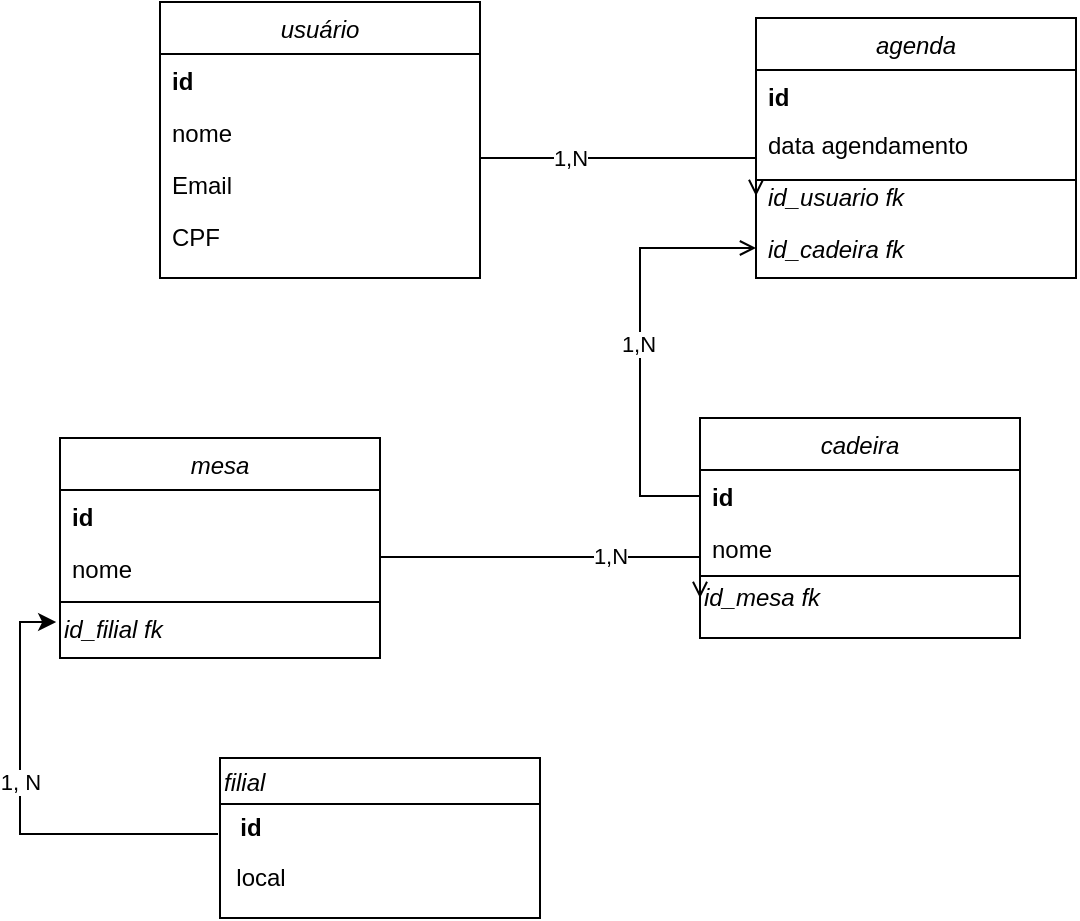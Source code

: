 <mxfile version="15.0.6" type="github">
  <diagram id="C5RBs43oDa-KdzZeNtuy" name="Page-1">
    <mxGraphModel dx="782" dy="468" grid="1" gridSize="10" guides="1" tooltips="1" connect="1" arrows="1" fold="1" page="1" pageScale="1" pageWidth="827" pageHeight="1169" math="0" shadow="0">
      <root>
        <mxCell id="WIyWlLk6GJQsqaUBKTNV-0" />
        <mxCell id="WIyWlLk6GJQsqaUBKTNV-1" parent="WIyWlLk6GJQsqaUBKTNV-0" />
        <mxCell id="zkfFHV4jXpPFQw0GAbJ--0" value="usuário" style="swimlane;fontStyle=2;align=center;verticalAlign=top;childLayout=stackLayout;horizontal=1;startSize=26;horizontalStack=0;resizeParent=1;resizeLast=0;collapsible=1;marginBottom=0;rounded=0;shadow=0;strokeWidth=1;" parent="WIyWlLk6GJQsqaUBKTNV-1" vertex="1">
          <mxGeometry x="210" y="112" width="160" height="138" as="geometry">
            <mxRectangle x="230" y="140" width="160" height="26" as="alternateBounds" />
          </mxGeometry>
        </mxCell>
        <mxCell id="zkfFHV4jXpPFQw0GAbJ--1" value="id" style="text;align=left;verticalAlign=top;spacingLeft=4;spacingRight=4;overflow=hidden;rotatable=0;points=[[0,0.5],[1,0.5]];portConstraint=eastwest;fontStyle=1" parent="zkfFHV4jXpPFQw0GAbJ--0" vertex="1">
          <mxGeometry y="26" width="160" height="26" as="geometry" />
        </mxCell>
        <mxCell id="zkfFHV4jXpPFQw0GAbJ--2" value="nome" style="text;align=left;verticalAlign=top;spacingLeft=4;spacingRight=4;overflow=hidden;rotatable=0;points=[[0,0.5],[1,0.5]];portConstraint=eastwest;rounded=0;shadow=0;html=0;" parent="zkfFHV4jXpPFQw0GAbJ--0" vertex="1">
          <mxGeometry y="52" width="160" height="26" as="geometry" />
        </mxCell>
        <mxCell id="zkfFHV4jXpPFQw0GAbJ--3" value="Email" style="text;align=left;verticalAlign=top;spacingLeft=4;spacingRight=4;overflow=hidden;rotatable=0;points=[[0,0.5],[1,0.5]];portConstraint=eastwest;rounded=0;shadow=0;html=0;" parent="zkfFHV4jXpPFQw0GAbJ--0" vertex="1">
          <mxGeometry y="78" width="160" height="26" as="geometry" />
        </mxCell>
        <mxCell id="zkfFHV4jXpPFQw0GAbJ--5" value="CPF" style="text;align=left;verticalAlign=top;spacingLeft=4;spacingRight=4;overflow=hidden;rotatable=0;points=[[0,0.5],[1,0.5]];portConstraint=eastwest;" parent="zkfFHV4jXpPFQw0GAbJ--0" vertex="1">
          <mxGeometry y="104" width="160" height="26" as="geometry" />
        </mxCell>
        <mxCell id="zkfFHV4jXpPFQw0GAbJ--6" value="mesa" style="swimlane;fontStyle=2;align=center;verticalAlign=top;childLayout=stackLayout;horizontal=1;startSize=26;horizontalStack=0;resizeParent=1;resizeLast=0;collapsible=1;marginBottom=0;rounded=0;shadow=0;strokeWidth=1;" parent="WIyWlLk6GJQsqaUBKTNV-1" vertex="1">
          <mxGeometry x="160" y="330" width="160" height="110" as="geometry">
            <mxRectangle x="130" y="380" width="160" height="26" as="alternateBounds" />
          </mxGeometry>
        </mxCell>
        <mxCell id="zkfFHV4jXpPFQw0GAbJ--7" value="id" style="text;align=left;verticalAlign=top;spacingLeft=4;spacingRight=4;overflow=hidden;rotatable=0;points=[[0,0.5],[1,0.5]];portConstraint=eastwest;fontStyle=1" parent="zkfFHV4jXpPFQw0GAbJ--6" vertex="1">
          <mxGeometry y="26" width="160" height="26" as="geometry" />
        </mxCell>
        <mxCell id="zkfFHV4jXpPFQw0GAbJ--8" value="nome" style="text;align=left;verticalAlign=top;spacingLeft=4;spacingRight=4;overflow=hidden;rotatable=0;points=[[0,0.5],[1,0.5]];portConstraint=eastwest;rounded=0;shadow=0;html=0;" parent="zkfFHV4jXpPFQw0GAbJ--6" vertex="1">
          <mxGeometry y="52" width="160" height="26" as="geometry" />
        </mxCell>
        <mxCell id="td22w356-7FwOScB1KCF-14" value="" style="line;html=1;strokeWidth=1;align=left;verticalAlign=middle;spacingTop=-1;spacingLeft=3;spacingRight=3;rotatable=0;labelPosition=right;points=[];portConstraint=eastwest;" vertex="1" parent="zkfFHV4jXpPFQw0GAbJ--6">
          <mxGeometry y="78" width="160" height="8" as="geometry" />
        </mxCell>
        <mxCell id="td22w356-7FwOScB1KCF-15" value="id_filial fk" style="text;html=1;align=left;verticalAlign=middle;resizable=0;points=[];autosize=1;strokeColor=none;fillColor=none;fontStyle=2" vertex="1" parent="zkfFHV4jXpPFQw0GAbJ--6">
          <mxGeometry y="86" width="160" height="20" as="geometry" />
        </mxCell>
        <mxCell id="zkfFHV4jXpPFQw0GAbJ--13" value="cadeira" style="swimlane;fontStyle=2;align=center;verticalAlign=top;childLayout=stackLayout;horizontal=1;startSize=26;horizontalStack=0;resizeParent=1;resizeLast=0;collapsible=1;marginBottom=0;rounded=0;shadow=0;strokeWidth=1;" parent="WIyWlLk6GJQsqaUBKTNV-1" vertex="1">
          <mxGeometry x="480" y="320" width="160" height="110" as="geometry">
            <mxRectangle x="340" y="380" width="170" height="26" as="alternateBounds" />
          </mxGeometry>
        </mxCell>
        <mxCell id="zkfFHV4jXpPFQw0GAbJ--14" value="id" style="text;align=left;verticalAlign=top;spacingLeft=4;spacingRight=4;overflow=hidden;rotatable=0;points=[[0,0.5],[1,0.5]];portConstraint=eastwest;fontStyle=1" parent="zkfFHV4jXpPFQw0GAbJ--13" vertex="1">
          <mxGeometry y="26" width="160" height="26" as="geometry" />
        </mxCell>
        <mxCell id="td22w356-7FwOScB1KCF-4" value="nome" style="text;align=left;verticalAlign=top;spacingLeft=4;spacingRight=4;overflow=hidden;rotatable=0;points=[[0,0.5],[1,0.5]];portConstraint=eastwest;" vertex="1" parent="zkfFHV4jXpPFQw0GAbJ--13">
          <mxGeometry y="52" width="160" height="26" as="geometry" />
        </mxCell>
        <mxCell id="zkfFHV4jXpPFQw0GAbJ--15" value="" style="line;html=1;strokeWidth=1;align=left;verticalAlign=middle;spacingTop=-1;spacingLeft=3;spacingRight=3;rotatable=0;labelPosition=right;points=[];portConstraint=eastwest;" parent="zkfFHV4jXpPFQw0GAbJ--13" vertex="1">
          <mxGeometry y="78" width="160" height="2" as="geometry" />
        </mxCell>
        <mxCell id="td22w356-7FwOScB1KCF-7" value="&lt;i&gt;id_mesa&amp;nbsp;fk&lt;/i&gt;" style="text;html=1;strokeColor=none;fillColor=none;align=left;verticalAlign=middle;whiteSpace=wrap;rounded=0;" vertex="1" parent="zkfFHV4jXpPFQw0GAbJ--13">
          <mxGeometry y="80" width="160" height="20" as="geometry" />
        </mxCell>
        <mxCell id="zkfFHV4jXpPFQw0GAbJ--17" value="agenda" style="swimlane;fontStyle=2;align=center;verticalAlign=top;childLayout=stackLayout;horizontal=1;startSize=26;horizontalStack=0;resizeParent=1;resizeLast=0;collapsible=1;marginBottom=0;rounded=0;shadow=0;strokeWidth=1;" parent="WIyWlLk6GJQsqaUBKTNV-1" vertex="1">
          <mxGeometry x="508" y="120" width="160" height="130" as="geometry">
            <mxRectangle x="550" y="140" width="160" height="26" as="alternateBounds" />
          </mxGeometry>
        </mxCell>
        <mxCell id="zkfFHV4jXpPFQw0GAbJ--18" value="id" style="text;align=left;verticalAlign=top;spacingLeft=4;spacingRight=4;overflow=hidden;rotatable=0;points=[[0,0.5],[1,0.5]];portConstraint=eastwest;fontStyle=1" parent="zkfFHV4jXpPFQw0GAbJ--17" vertex="1">
          <mxGeometry y="26" width="160" height="24" as="geometry" />
        </mxCell>
        <mxCell id="zkfFHV4jXpPFQw0GAbJ--19" value="data agendamento" style="text;align=left;verticalAlign=top;spacingLeft=4;spacingRight=4;overflow=hidden;rotatable=0;points=[[0,0.5],[1,0.5]];portConstraint=eastwest;rounded=0;shadow=0;html=0;" parent="zkfFHV4jXpPFQw0GAbJ--17" vertex="1">
          <mxGeometry y="50" width="160" height="26" as="geometry" />
        </mxCell>
        <mxCell id="zkfFHV4jXpPFQw0GAbJ--20" value="id_usuario fk" style="text;align=left;verticalAlign=top;spacingLeft=4;spacingRight=4;overflow=hidden;rotatable=0;points=[[0,0.5],[1,0.5]];portConstraint=eastwest;rounded=0;shadow=0;html=0;fontStyle=2" parent="zkfFHV4jXpPFQw0GAbJ--17" vertex="1">
          <mxGeometry y="76" width="160" height="26" as="geometry" />
        </mxCell>
        <mxCell id="zkfFHV4jXpPFQw0GAbJ--21" value="id_cadeira fk" style="text;align=left;verticalAlign=top;spacingLeft=4;spacingRight=4;overflow=hidden;rotatable=0;points=[[0,0.5],[1,0.5]];portConstraint=eastwest;rounded=0;shadow=0;html=0;fontStyle=2" parent="zkfFHV4jXpPFQw0GAbJ--17" vertex="1">
          <mxGeometry y="102" width="160" height="26" as="geometry" />
        </mxCell>
        <mxCell id="zkfFHV4jXpPFQw0GAbJ--26" value="" style="endArrow=open;shadow=0;strokeWidth=1;rounded=0;endFill=1;edgeStyle=elbowEdgeStyle;elbow=vertical;entryX=0;entryY=0.5;entryDx=0;entryDy=0;exitX=1;exitY=0.5;exitDx=0;exitDy=0;" parent="WIyWlLk6GJQsqaUBKTNV-1" source="zkfFHV4jXpPFQw0GAbJ--1" target="zkfFHV4jXpPFQw0GAbJ--20" edge="1">
          <mxGeometry x="0.5" y="41" relative="1" as="geometry">
            <mxPoint x="380" y="192" as="sourcePoint" />
            <mxPoint x="540" y="192" as="targetPoint" />
            <mxPoint x="-40" y="32" as="offset" />
            <Array as="points">
              <mxPoint x="480" y="190" />
              <mxPoint x="450" y="184" />
            </Array>
          </mxGeometry>
        </mxCell>
        <mxCell id="td22w356-7FwOScB1KCF-28" value="1,N" style="edgeLabel;html=1;align=center;verticalAlign=middle;resizable=0;points=[];" vertex="1" connectable="0" parent="zkfFHV4jXpPFQw0GAbJ--26">
          <mxGeometry x="-0.143" relative="1" as="geometry">
            <mxPoint as="offset" />
          </mxGeometry>
        </mxCell>
        <mxCell id="td22w356-7FwOScB1KCF-2" value="" style="endArrow=open;shadow=0;strokeWidth=1;rounded=0;endFill=1;edgeStyle=elbowEdgeStyle;elbow=vertical;entryX=0;entryY=0.5;entryDx=0;entryDy=0;" edge="1" parent="WIyWlLk6GJQsqaUBKTNV-1" source="zkfFHV4jXpPFQw0GAbJ--14" target="zkfFHV4jXpPFQw0GAbJ--21">
          <mxGeometry x="0.5" y="41" relative="1" as="geometry">
            <mxPoint x="450" y="490" as="sourcePoint" />
            <mxPoint x="638" y="458" as="targetPoint" />
            <mxPoint x="-40" y="32" as="offset" />
            <Array as="points">
              <mxPoint x="450" y="240" />
              <mxPoint x="508" y="399" />
              <mxPoint x="580" y="433" />
            </Array>
          </mxGeometry>
        </mxCell>
        <mxCell id="td22w356-7FwOScB1KCF-26" value="1,N" style="edgeLabel;html=1;align=center;verticalAlign=middle;resizable=0;points=[];" vertex="1" connectable="0" parent="td22w356-7FwOScB1KCF-2">
          <mxGeometry y="1" relative="1" as="geometry">
            <mxPoint as="offset" />
          </mxGeometry>
        </mxCell>
        <mxCell id="td22w356-7FwOScB1KCF-6" value="" style="line;html=1;strokeWidth=1;align=left;verticalAlign=middle;spacingTop=-1;spacingLeft=3;spacingRight=3;rotatable=0;labelPosition=right;points=[];portConstraint=eastwest;" vertex="1" parent="WIyWlLk6GJQsqaUBKTNV-1">
          <mxGeometry x="508" y="197" width="160" height="8" as="geometry" />
        </mxCell>
        <mxCell id="td22w356-7FwOScB1KCF-8" value="" style="endArrow=open;shadow=0;strokeWidth=1;rounded=0;endFill=1;edgeStyle=elbowEdgeStyle;elbow=vertical;exitX=1;exitY=0.5;exitDx=0;exitDy=0;entryX=0;entryY=0.5;entryDx=0;entryDy=0;" edge="1" parent="WIyWlLk6GJQsqaUBKTNV-1" source="zkfFHV4jXpPFQw0GAbJ--7" target="td22w356-7FwOScB1KCF-7">
          <mxGeometry x="0.5" y="41" relative="1" as="geometry">
            <mxPoint x="250" y="439" as="sourcePoint" />
            <mxPoint x="460" y="400" as="targetPoint" />
            <mxPoint x="-40" y="32" as="offset" />
          </mxGeometry>
        </mxCell>
        <mxCell id="td22w356-7FwOScB1KCF-27" value="1,N" style="edgeLabel;html=1;align=center;verticalAlign=middle;resizable=0;points=[];" vertex="1" connectable="0" parent="td22w356-7FwOScB1KCF-8">
          <mxGeometry x="0.343" y="1" relative="1" as="geometry">
            <mxPoint as="offset" />
          </mxGeometry>
        </mxCell>
        <mxCell id="td22w356-7FwOScB1KCF-16" value="filial" style="swimlane;align=left;fontStyle=2" vertex="1" parent="WIyWlLk6GJQsqaUBKTNV-1">
          <mxGeometry x="240" y="490" width="160" height="80" as="geometry" />
        </mxCell>
        <mxCell id="td22w356-7FwOScB1KCF-20" value="id" style="text;html=1;align=center;verticalAlign=middle;resizable=0;points=[];autosize=1;strokeColor=none;fillColor=none;fontStyle=1" vertex="1" parent="td22w356-7FwOScB1KCF-16">
          <mxGeometry y="25" width="30" height="20" as="geometry" />
        </mxCell>
        <mxCell id="td22w356-7FwOScB1KCF-21" value="local" style="text;html=1;align=center;verticalAlign=middle;resizable=0;points=[];autosize=1;strokeColor=none;fillColor=none;" vertex="1" parent="td22w356-7FwOScB1KCF-16">
          <mxGeometry y="50" width="40" height="20" as="geometry" />
        </mxCell>
        <mxCell id="td22w356-7FwOScB1KCF-24" value="" style="edgeStyle=elbowEdgeStyle;rounded=0;orthogonalLoop=1;jettySize=auto;elbow=vertical;html=1;exitX=-0.033;exitY=0.65;exitDx=0;exitDy=0;exitPerimeter=0;entryX=-0.012;entryY=0.3;entryDx=0;entryDy=0;entryPerimeter=0;" edge="1" parent="WIyWlLk6GJQsqaUBKTNV-1" source="td22w356-7FwOScB1KCF-20" target="td22w356-7FwOScB1KCF-15">
          <mxGeometry relative="1" as="geometry">
            <mxPoint x="190" y="585" as="sourcePoint" />
            <mxPoint x="120" y="430" as="targetPoint" />
            <Array as="points">
              <mxPoint x="140" y="598" />
              <mxPoint x="10" y="585" />
              <mxPoint y="590" />
            </Array>
          </mxGeometry>
        </mxCell>
        <mxCell id="td22w356-7FwOScB1KCF-25" value="1, N" style="edgeLabel;html=1;align=center;verticalAlign=middle;resizable=0;points=[];" vertex="1" connectable="0" parent="td22w356-7FwOScB1KCF-24">
          <mxGeometry x="0.121" relative="1" as="geometry">
            <mxPoint as="offset" />
          </mxGeometry>
        </mxCell>
      </root>
    </mxGraphModel>
  </diagram>
</mxfile>
